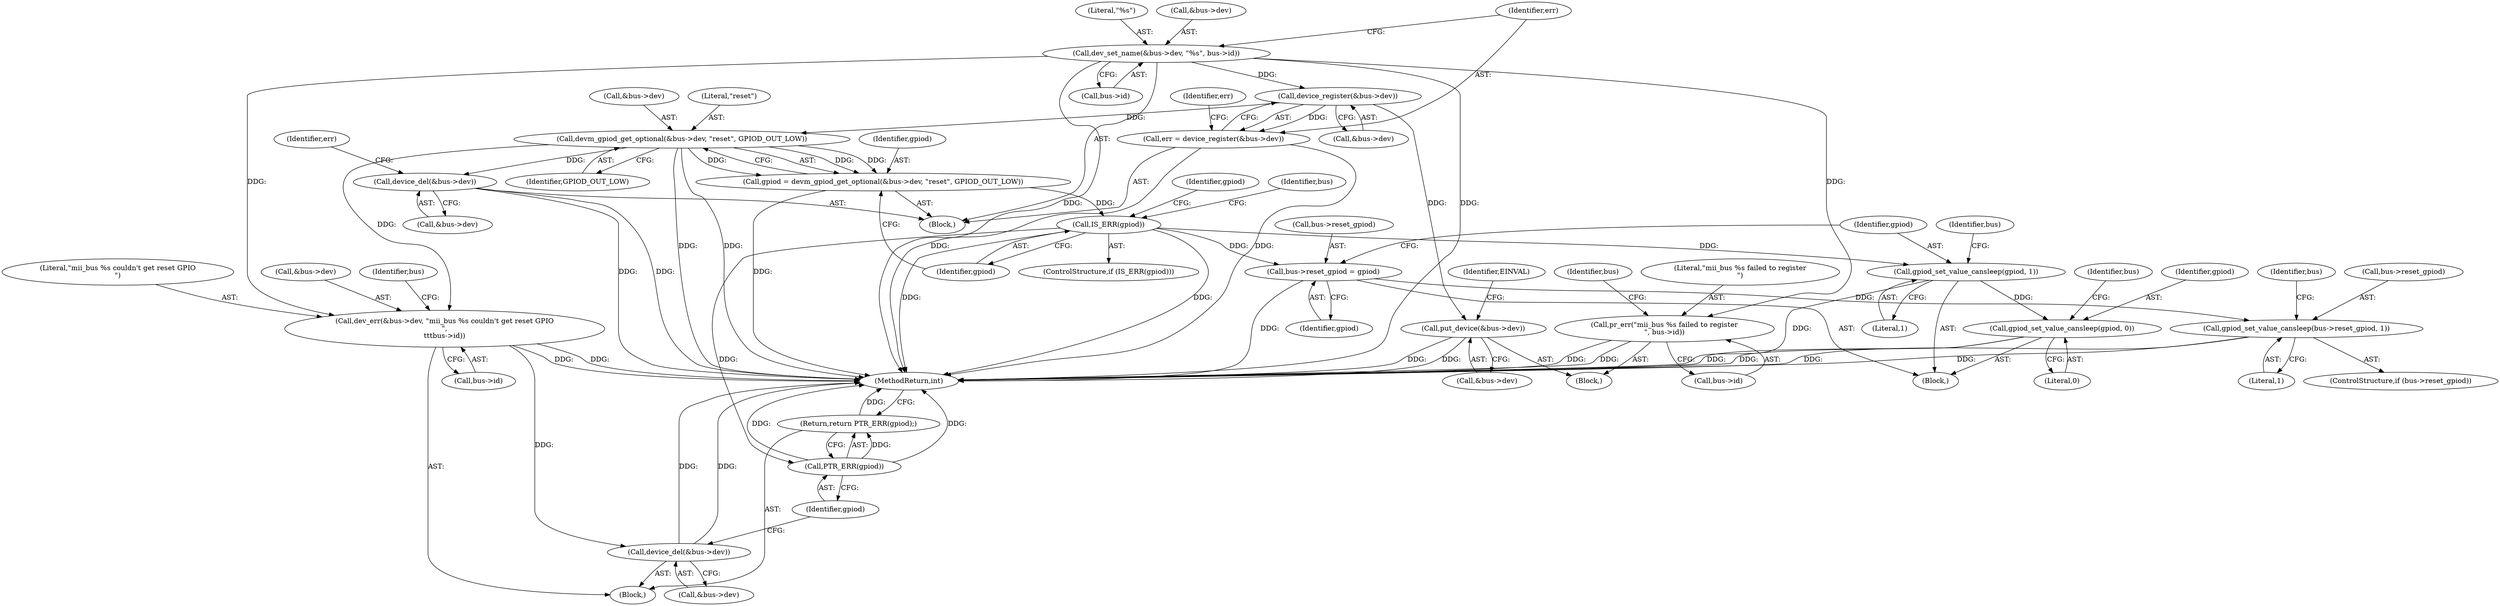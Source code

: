 digraph "0_linux_6ff7b060535e87c2ae14dd8548512abfdda528fb@pointer" {
"1000170" [label="(Call,dev_set_name(&bus->dev, \"%s\", bus->id))"];
"1000181" [label="(Call,device_register(&bus->dev))"];
"1000179" [label="(Call,err = device_register(&bus->dev))"];
"1000194" [label="(Call,put_device(&bus->dev))"];
"1000209" [label="(Call,devm_gpiod_get_optional(&bus->dev, \"reset\", GPIOD_OUT_LOW))"];
"1000207" [label="(Call,gpiod = devm_gpiod_get_optional(&bus->dev, \"reset\", GPIOD_OUT_LOW))"];
"1000217" [label="(Call,IS_ERR(gpiod))"];
"1000235" [label="(Call,PTR_ERR(gpiod))"];
"1000234" [label="(Return,return PTR_ERR(gpiod);)"];
"1000241" [label="(Call,bus->reset_gpiod = gpiod)"];
"1000345" [label="(Call,gpiod_set_value_cansleep(bus->reset_gpiod, 1))"];
"1000246" [label="(Call,gpiod_set_value_cansleep(gpiod, 1))"];
"1000253" [label="(Call,gpiod_set_value_cansleep(gpiod, 0))"];
"1000220" [label="(Call,dev_err(&bus->dev, \"mii_bus %s couldn't get reset GPIO\n\",\n\t\t\tbus->id))"];
"1000229" [label="(Call,device_del(&bus->dev))"];
"1000350" [label="(Call,device_del(&bus->dev))"];
"1000189" [label="(Call,pr_err(\"mii_bus %s failed to register\n\", bus->id))"];
"1000214" [label="(Literal,\"reset\")"];
"1000353" [label="(Identifier,bus)"];
"1000219" [label="(Block,)"];
"1000218" [label="(Identifier,gpiod)"];
"1000341" [label="(ControlStructure,if (bus->reset_gpiod))"];
"1000253" [label="(Call,gpiod_set_value_cansleep(gpiod, 0))"];
"1000350" [label="(Call,device_del(&bus->dev))"];
"1000217" [label="(Call,IS_ERR(gpiod))"];
"1000255" [label="(Literal,0)"];
"1000175" [label="(Literal,\"%s\")"];
"1000170" [label="(Call,dev_set_name(&bus->dev, \"%s\", bus->id))"];
"1000232" [label="(Identifier,bus)"];
"1000246" [label="(Call,gpiod_set_value_cansleep(gpiod, 1))"];
"1000251" [label="(Identifier,bus)"];
"1000254" [label="(Identifier,gpiod)"];
"1000207" [label="(Call,gpiod = devm_gpiod_get_optional(&bus->dev, \"reset\", GPIOD_OUT_LOW))"];
"1000245" [label="(Identifier,gpiod)"];
"1000216" [label="(ControlStructure,if (IS_ERR(gpiod)))"];
"1000208" [label="(Identifier,gpiod)"];
"1000235" [label="(Call,PTR_ERR(gpiod))"];
"1000349" [label="(Literal,1)"];
"1000345" [label="(Call,gpiod_set_value_cansleep(bus->reset_gpiod, 1))"];
"1000105" [label="(Block,)"];
"1000356" [label="(Identifier,err)"];
"1000258" [label="(Identifier,bus)"];
"1000230" [label="(Call,&bus->dev)"];
"1000201" [label="(Identifier,EINVAL)"];
"1000180" [label="(Identifier,err)"];
"1000210" [label="(Call,&bus->dev)"];
"1000171" [label="(Call,&bus->dev)"];
"1000247" [label="(Identifier,gpiod)"];
"1000189" [label="(Call,pr_err(\"mii_bus %s failed to register\n\", bus->id))"];
"1000240" [label="(Block,)"];
"1000241" [label="(Call,bus->reset_gpiod = gpiod)"];
"1000220" [label="(Call,dev_err(&bus->dev, \"mii_bus %s couldn't get reset GPIO\n\",\n\t\t\tbus->id))"];
"1000346" [label="(Call,bus->reset_gpiod)"];
"1000226" [label="(Call,bus->id)"];
"1000176" [label="(Call,bus->id)"];
"1000215" [label="(Identifier,GPIOD_OUT_LOW)"];
"1000242" [label="(Call,bus->reset_gpiod)"];
"1000236" [label="(Identifier,gpiod)"];
"1000181" [label="(Call,device_register(&bus->dev))"];
"1000248" [label="(Literal,1)"];
"1000209" [label="(Call,devm_gpiod_get_optional(&bus->dev, \"reset\", GPIOD_OUT_LOW))"];
"1000187" [label="(Identifier,err)"];
"1000188" [label="(Block,)"];
"1000191" [label="(Call,bus->id)"];
"1000223" [label="(Identifier,bus)"];
"1000190" [label="(Literal,\"mii_bus %s failed to register\n\")"];
"1000225" [label="(Literal,\"mii_bus %s couldn't get reset GPIO\n\")"];
"1000229" [label="(Call,device_del(&bus->dev))"];
"1000351" [label="(Call,&bus->dev)"];
"1000182" [label="(Call,&bus->dev)"];
"1000234" [label="(Return,return PTR_ERR(gpiod);)"];
"1000179" [label="(Call,err = device_register(&bus->dev))"];
"1000239" [label="(Identifier,gpiod)"];
"1000195" [label="(Call,&bus->dev)"];
"1000197" [label="(Identifier,bus)"];
"1000221" [label="(Call,&bus->dev)"];
"1000194" [label="(Call,put_device(&bus->dev))"];
"1000357" [label="(MethodReturn,int)"];
"1000170" -> "1000105"  [label="AST: "];
"1000170" -> "1000176"  [label="CFG: "];
"1000171" -> "1000170"  [label="AST: "];
"1000175" -> "1000170"  [label="AST: "];
"1000176" -> "1000170"  [label="AST: "];
"1000180" -> "1000170"  [label="CFG: "];
"1000170" -> "1000357"  [label="DDG: "];
"1000170" -> "1000357"  [label="DDG: "];
"1000170" -> "1000181"  [label="DDG: "];
"1000170" -> "1000189"  [label="DDG: "];
"1000170" -> "1000220"  [label="DDG: "];
"1000181" -> "1000179"  [label="AST: "];
"1000181" -> "1000182"  [label="CFG: "];
"1000182" -> "1000181"  [label="AST: "];
"1000179" -> "1000181"  [label="CFG: "];
"1000181" -> "1000179"  [label="DDG: "];
"1000181" -> "1000194"  [label="DDG: "];
"1000181" -> "1000209"  [label="DDG: "];
"1000179" -> "1000105"  [label="AST: "];
"1000180" -> "1000179"  [label="AST: "];
"1000187" -> "1000179"  [label="CFG: "];
"1000179" -> "1000357"  [label="DDG: "];
"1000179" -> "1000357"  [label="DDG: "];
"1000194" -> "1000188"  [label="AST: "];
"1000194" -> "1000195"  [label="CFG: "];
"1000195" -> "1000194"  [label="AST: "];
"1000201" -> "1000194"  [label="CFG: "];
"1000194" -> "1000357"  [label="DDG: "];
"1000194" -> "1000357"  [label="DDG: "];
"1000209" -> "1000207"  [label="AST: "];
"1000209" -> "1000215"  [label="CFG: "];
"1000210" -> "1000209"  [label="AST: "];
"1000214" -> "1000209"  [label="AST: "];
"1000215" -> "1000209"  [label="AST: "];
"1000207" -> "1000209"  [label="CFG: "];
"1000209" -> "1000357"  [label="DDG: "];
"1000209" -> "1000357"  [label="DDG: "];
"1000209" -> "1000207"  [label="DDG: "];
"1000209" -> "1000207"  [label="DDG: "];
"1000209" -> "1000207"  [label="DDG: "];
"1000209" -> "1000220"  [label="DDG: "];
"1000209" -> "1000350"  [label="DDG: "];
"1000207" -> "1000105"  [label="AST: "];
"1000208" -> "1000207"  [label="AST: "];
"1000218" -> "1000207"  [label="CFG: "];
"1000207" -> "1000357"  [label="DDG: "];
"1000207" -> "1000217"  [label="DDG: "];
"1000217" -> "1000216"  [label="AST: "];
"1000217" -> "1000218"  [label="CFG: "];
"1000218" -> "1000217"  [label="AST: "];
"1000223" -> "1000217"  [label="CFG: "];
"1000239" -> "1000217"  [label="CFG: "];
"1000217" -> "1000357"  [label="DDG: "];
"1000217" -> "1000357"  [label="DDG: "];
"1000217" -> "1000235"  [label="DDG: "];
"1000217" -> "1000241"  [label="DDG: "];
"1000217" -> "1000246"  [label="DDG: "];
"1000235" -> "1000234"  [label="AST: "];
"1000235" -> "1000236"  [label="CFG: "];
"1000236" -> "1000235"  [label="AST: "];
"1000234" -> "1000235"  [label="CFG: "];
"1000235" -> "1000357"  [label="DDG: "];
"1000235" -> "1000357"  [label="DDG: "];
"1000235" -> "1000234"  [label="DDG: "];
"1000234" -> "1000219"  [label="AST: "];
"1000357" -> "1000234"  [label="CFG: "];
"1000234" -> "1000357"  [label="DDG: "];
"1000241" -> "1000240"  [label="AST: "];
"1000241" -> "1000245"  [label="CFG: "];
"1000242" -> "1000241"  [label="AST: "];
"1000245" -> "1000241"  [label="AST: "];
"1000247" -> "1000241"  [label="CFG: "];
"1000241" -> "1000357"  [label="DDG: "];
"1000241" -> "1000345"  [label="DDG: "];
"1000345" -> "1000341"  [label="AST: "];
"1000345" -> "1000349"  [label="CFG: "];
"1000346" -> "1000345"  [label="AST: "];
"1000349" -> "1000345"  [label="AST: "];
"1000353" -> "1000345"  [label="CFG: "];
"1000345" -> "1000357"  [label="DDG: "];
"1000345" -> "1000357"  [label="DDG: "];
"1000246" -> "1000240"  [label="AST: "];
"1000246" -> "1000248"  [label="CFG: "];
"1000247" -> "1000246"  [label="AST: "];
"1000248" -> "1000246"  [label="AST: "];
"1000251" -> "1000246"  [label="CFG: "];
"1000246" -> "1000357"  [label="DDG: "];
"1000246" -> "1000253"  [label="DDG: "];
"1000253" -> "1000240"  [label="AST: "];
"1000253" -> "1000255"  [label="CFG: "];
"1000254" -> "1000253"  [label="AST: "];
"1000255" -> "1000253"  [label="AST: "];
"1000258" -> "1000253"  [label="CFG: "];
"1000253" -> "1000357"  [label="DDG: "];
"1000253" -> "1000357"  [label="DDG: "];
"1000220" -> "1000219"  [label="AST: "];
"1000220" -> "1000226"  [label="CFG: "];
"1000221" -> "1000220"  [label="AST: "];
"1000225" -> "1000220"  [label="AST: "];
"1000226" -> "1000220"  [label="AST: "];
"1000232" -> "1000220"  [label="CFG: "];
"1000220" -> "1000357"  [label="DDG: "];
"1000220" -> "1000357"  [label="DDG: "];
"1000220" -> "1000229"  [label="DDG: "];
"1000229" -> "1000219"  [label="AST: "];
"1000229" -> "1000230"  [label="CFG: "];
"1000230" -> "1000229"  [label="AST: "];
"1000236" -> "1000229"  [label="CFG: "];
"1000229" -> "1000357"  [label="DDG: "];
"1000229" -> "1000357"  [label="DDG: "];
"1000350" -> "1000105"  [label="AST: "];
"1000350" -> "1000351"  [label="CFG: "];
"1000351" -> "1000350"  [label="AST: "];
"1000356" -> "1000350"  [label="CFG: "];
"1000350" -> "1000357"  [label="DDG: "];
"1000350" -> "1000357"  [label="DDG: "];
"1000189" -> "1000188"  [label="AST: "];
"1000189" -> "1000191"  [label="CFG: "];
"1000190" -> "1000189"  [label="AST: "];
"1000191" -> "1000189"  [label="AST: "];
"1000197" -> "1000189"  [label="CFG: "];
"1000189" -> "1000357"  [label="DDG: "];
"1000189" -> "1000357"  [label="DDG: "];
}
